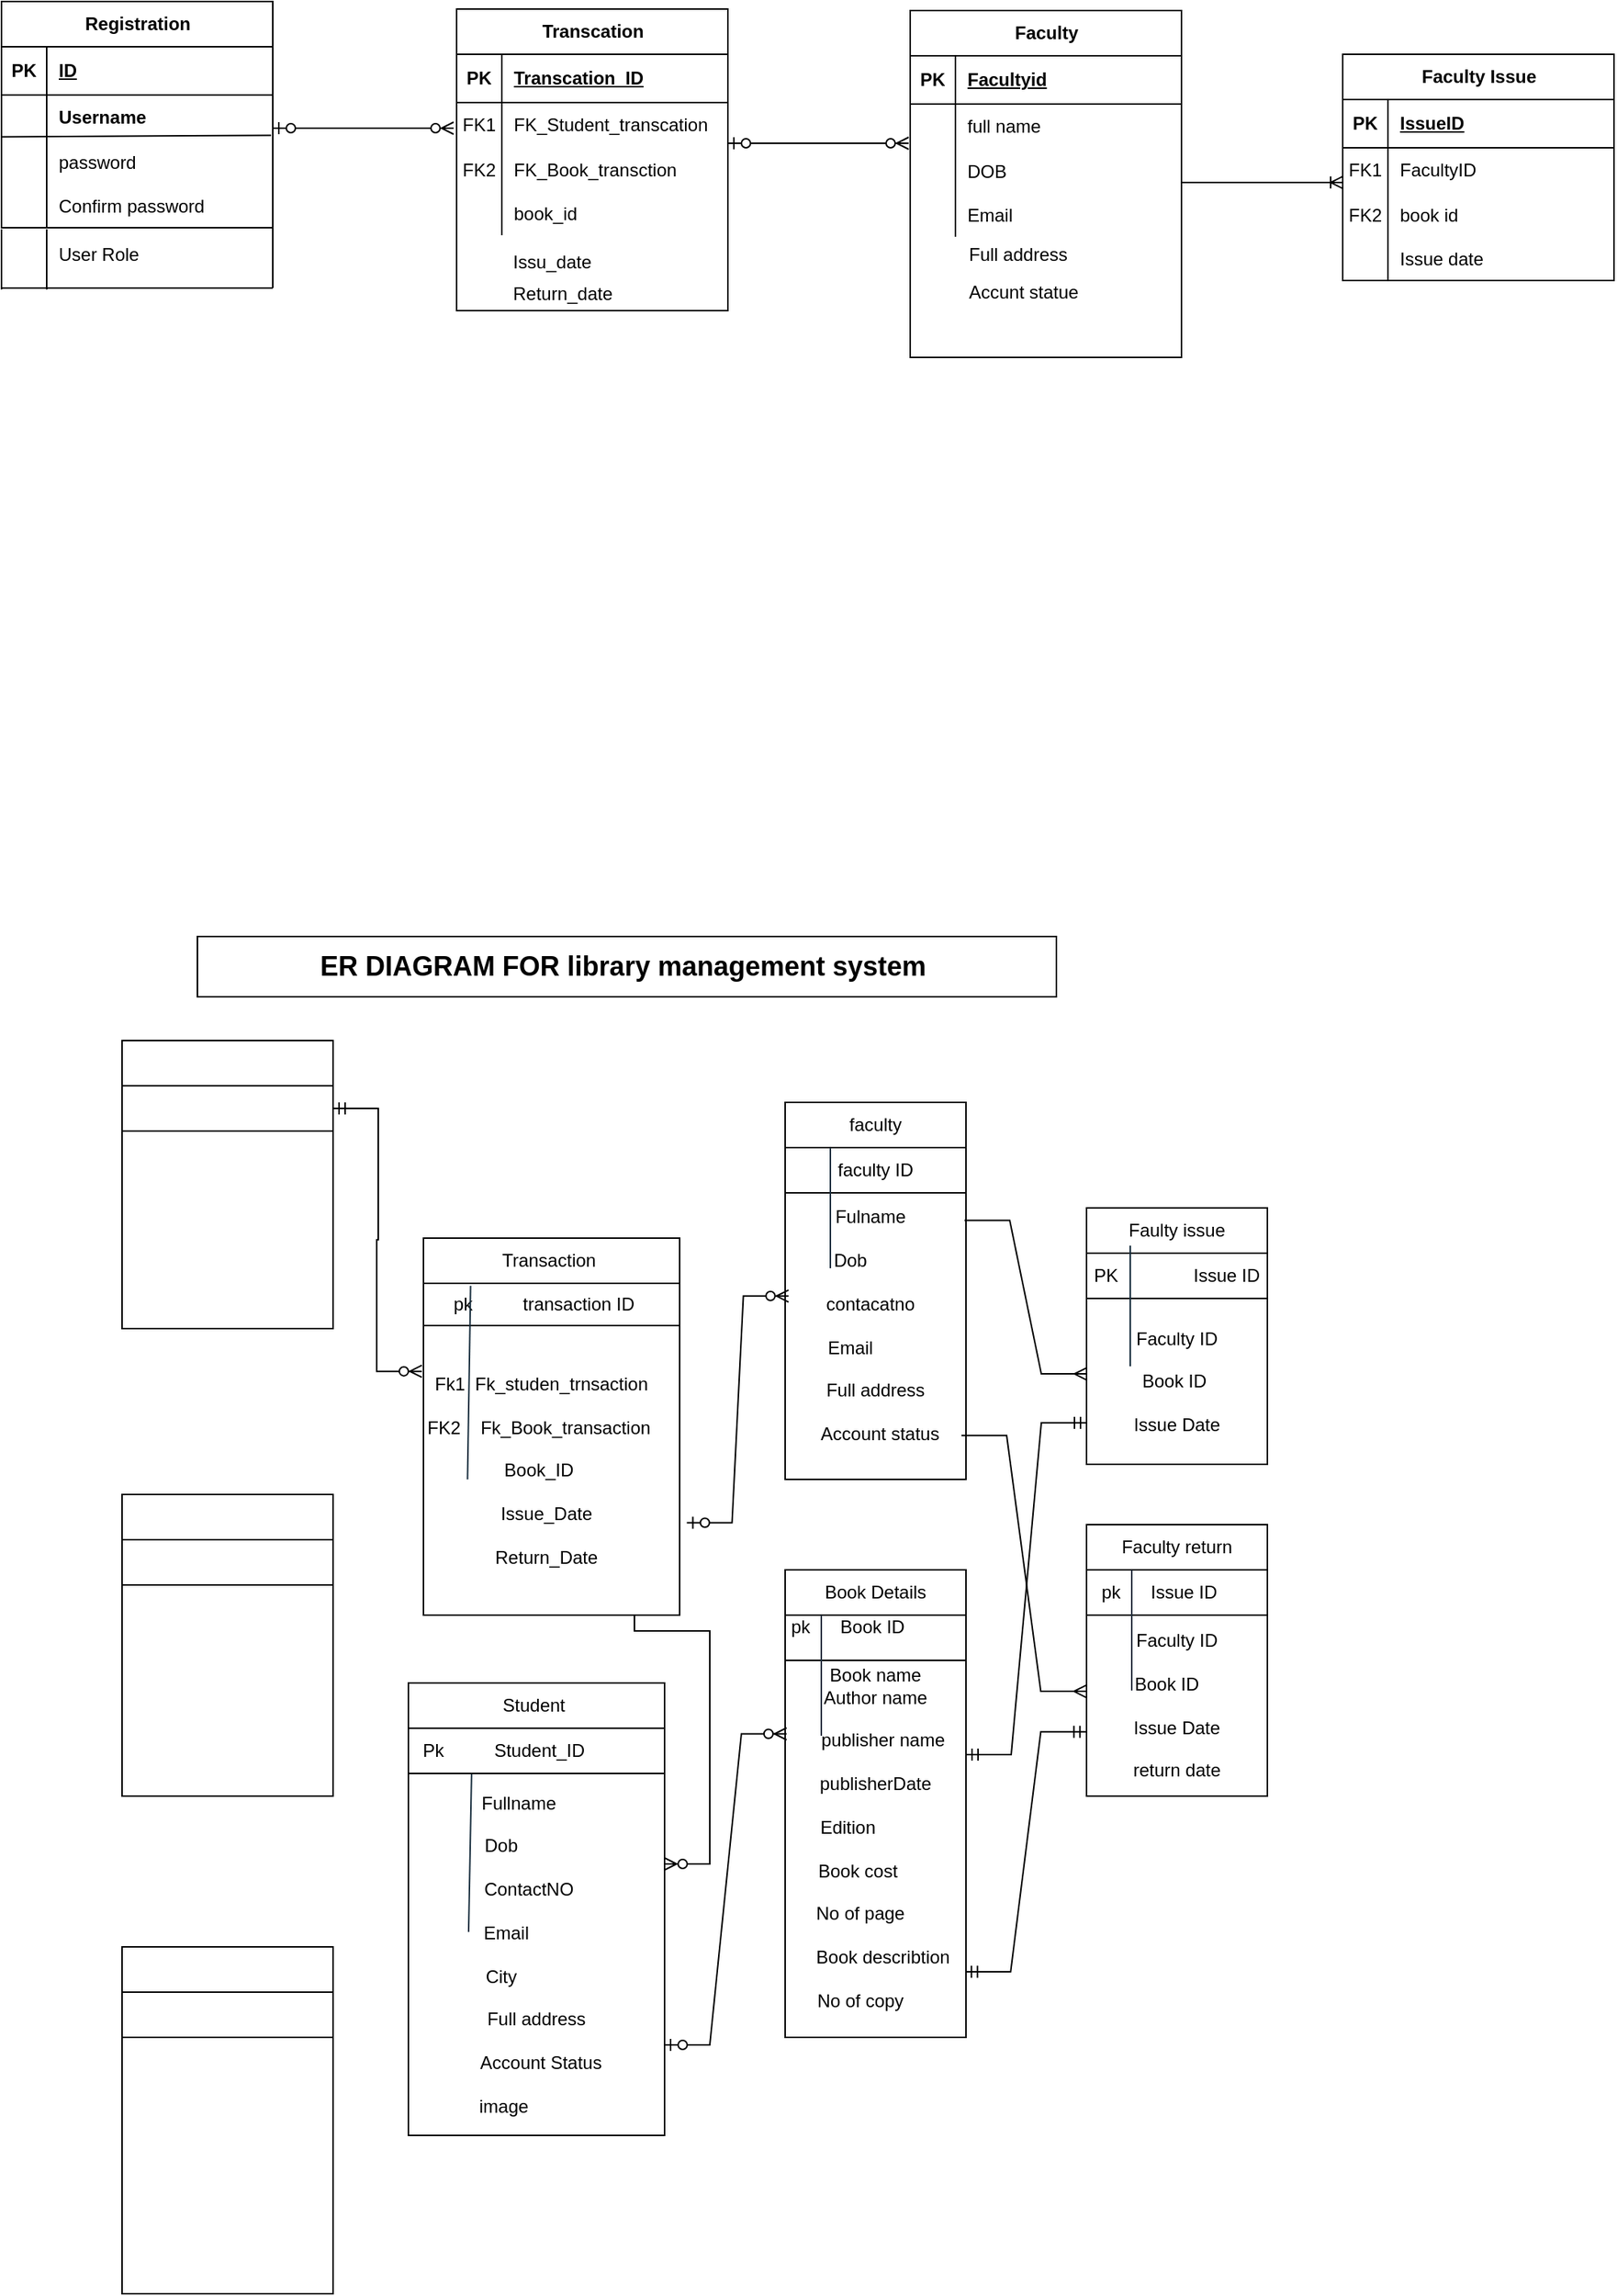 <mxfile version="26.2.14">
  <diagram name="Page-1" id="FoEoWMVOJTnuln3-TEQc">
    <mxGraphModel dx="2180" dy="1223" grid="1" gridSize="10" guides="1" tooltips="1" connect="1" arrows="1" fold="1" page="1" pageScale="1" pageWidth="850" pageHeight="1100" math="0" shadow="0">
      <root>
        <mxCell id="0" />
        <mxCell id="1" parent="0" />
        <mxCell id="JQ3Pu39aECeHjvt2iDNs-1" value="Fulname&amp;nbsp;&amp;nbsp;&lt;div&gt;&amp;nbsp;&lt;div&gt;Dob&amp;nbsp; &amp;nbsp; &amp;nbsp; &amp;nbsp; &amp;nbsp;&amp;nbsp;&lt;/div&gt;&lt;div&gt;&amp;nbsp; &amp;nbsp; &amp;nbsp; &amp;nbsp;&amp;nbsp;&lt;/div&gt;&lt;div&gt;contacatno&amp;nbsp;&amp;nbsp;&lt;/div&gt;&lt;div&gt;&amp;nbsp;&amp;nbsp;&lt;/div&gt;&lt;div&gt;Email&amp;nbsp; &amp;nbsp; &amp;nbsp; &amp;nbsp; &amp;nbsp;&amp;nbsp;&lt;/div&gt;&lt;div&gt;&amp;nbsp; &amp;nbsp; &amp;nbsp; &amp;nbsp; &amp;nbsp;&amp;nbsp;&lt;/div&gt;&lt;div&gt;Full address&lt;/div&gt;&lt;div&gt;&amp;nbsp;&lt;/div&gt;&lt;div&gt;&amp;nbsp; Account status&lt;/div&gt;&lt;div&gt;&lt;br&gt;&lt;/div&gt;&lt;/div&gt;" style="rounded=0;whiteSpace=wrap;html=1;" parent="1" vertex="1">
          <mxGeometry x="760" y="950" width="120" height="190" as="geometry" />
        </mxCell>
        <mxCell id="JQ3Pu39aECeHjvt2iDNs-2" value="faculty ID" style="rounded=0;whiteSpace=wrap;html=1;" parent="1" vertex="1">
          <mxGeometry x="760" y="920" width="120" height="30" as="geometry" />
        </mxCell>
        <mxCell id="JQ3Pu39aECeHjvt2iDNs-3" value="faculty" style="rounded=0;whiteSpace=wrap;html=1;" parent="1" vertex="1">
          <mxGeometry x="760" y="890" width="120" height="30" as="geometry" />
        </mxCell>
        <mxCell id="JQ3Pu39aECeHjvt2iDNs-4" value="&lt;div&gt;&lt;br&gt;&lt;/div&gt;&lt;div&gt;Book name&lt;/div&gt;Author name&lt;div&gt;&lt;br&gt;&lt;div&gt;&amp;nbsp; &amp;nbsp;publisher name&lt;/div&gt;&lt;div&gt;&lt;br&gt;&lt;/div&gt;&lt;div&gt;publisherDate&lt;/div&gt;&lt;div&gt;&lt;br&gt;&lt;/div&gt;&lt;div&gt;Edition&amp;nbsp; &amp;nbsp; &amp;nbsp; &amp;nbsp; &amp;nbsp; &amp;nbsp;&lt;/div&gt;&lt;div&gt;&lt;br&gt;&lt;/div&gt;&lt;div&gt;Book cost&amp;nbsp; &amp;nbsp; &amp;nbsp; &amp;nbsp;&lt;/div&gt;&lt;div&gt;&lt;br&gt;&lt;/div&gt;&lt;div&gt;No of page&amp;nbsp; &amp;nbsp; &amp;nbsp;&amp;nbsp;&lt;/div&gt;&lt;div&gt;&lt;br&gt;&lt;/div&gt;&lt;div&gt;&amp;nbsp; &amp;nbsp;Book describtion&lt;/div&gt;&lt;div&gt;&lt;br&gt;&lt;/div&gt;&lt;div&gt;No of copy&amp;nbsp; &amp;nbsp; &amp;nbsp;&amp;nbsp;&lt;/div&gt;&lt;div&gt;&lt;br&gt;&lt;/div&gt;&lt;div&gt;&lt;br&gt;&lt;/div&gt;&lt;/div&gt;" style="rounded=0;whiteSpace=wrap;html=1;" parent="1" vertex="1">
          <mxGeometry x="760" y="1260" width="120" height="250" as="geometry" />
        </mxCell>
        <mxCell id="JQ3Pu39aECeHjvt2iDNs-5" value="pk&amp;nbsp; &amp;nbsp; &amp;nbsp; Book ID&amp;nbsp; &amp;nbsp; &amp;nbsp; &amp;nbsp; &amp;nbsp; &amp;nbsp; &amp;nbsp; &amp;nbsp;" style="rounded=0;whiteSpace=wrap;html=1;" parent="1" vertex="1">
          <mxGeometry x="760" y="1230" width="120" height="30" as="geometry" />
        </mxCell>
        <mxCell id="JQ3Pu39aECeHjvt2iDNs-6" value="Book Details" style="rounded=0;whiteSpace=wrap;html=1;" parent="1" vertex="1">
          <mxGeometry x="760" y="1200" width="120" height="30" as="geometry" />
        </mxCell>
        <mxCell id="JQ3Pu39aECeHjvt2iDNs-7" value="Faculty ID&lt;div&gt;&lt;br&gt;&lt;div&gt;Book ID&amp;nbsp;&lt;/div&gt;&lt;div&gt;&amp;nbsp;&amp;nbsp;&amp;nbsp;&lt;/div&gt;&lt;div&gt;Issue Date&lt;/div&gt;&lt;/div&gt;" style="rounded=0;whiteSpace=wrap;html=1;" parent="1" vertex="1">
          <mxGeometry x="960" y="1020" width="120" height="110" as="geometry" />
        </mxCell>
        <mxCell id="JQ3Pu39aECeHjvt2iDNs-8" value="PK&amp;nbsp; &amp;nbsp; &amp;nbsp; &amp;nbsp; &amp;nbsp; &amp;nbsp; &amp;nbsp; &amp;nbsp;Issue ID" style="rounded=0;whiteSpace=wrap;html=1;" parent="1" vertex="1">
          <mxGeometry x="960" y="990" width="120" height="30" as="geometry" />
        </mxCell>
        <mxCell id="JQ3Pu39aECeHjvt2iDNs-9" value="Faulty issue" style="rounded=0;whiteSpace=wrap;html=1;" parent="1" vertex="1">
          <mxGeometry x="960" y="960" width="120" height="30" as="geometry" />
        </mxCell>
        <mxCell id="JQ3Pu39aECeHjvt2iDNs-10" value="Faculty ID&lt;div&gt;&lt;br&gt;&lt;div&gt;Book ID&amp;nbsp; &amp;nbsp;&amp;nbsp;&lt;/div&gt;&lt;div&gt;&lt;br&gt;&lt;/div&gt;&lt;div&gt;Issue Date&lt;/div&gt;&lt;div&gt;&lt;br&gt;&lt;/div&gt;&lt;div&gt;return date&lt;/div&gt;&lt;/div&gt;" style="rounded=0;whiteSpace=wrap;html=1;" parent="1" vertex="1">
          <mxGeometry x="960" y="1230" width="120" height="120" as="geometry" />
        </mxCell>
        <mxCell id="JQ3Pu39aECeHjvt2iDNs-11" value="pk&amp;nbsp; &amp;nbsp; &amp;nbsp; Issue ID&amp;nbsp; &amp;nbsp; &amp;nbsp; &amp;nbsp;" style="rounded=0;whiteSpace=wrap;html=1;" parent="1" vertex="1">
          <mxGeometry x="960" y="1200" width="120" height="30" as="geometry" />
        </mxCell>
        <mxCell id="JQ3Pu39aECeHjvt2iDNs-12" value="Faculty return" style="rounded=0;whiteSpace=wrap;html=1;" parent="1" vertex="1">
          <mxGeometry x="960" y="1170" width="120" height="30" as="geometry" />
        </mxCell>
        <mxCell id="JQ3Pu39aECeHjvt2iDNs-13" value="" style="edgeStyle=entityRelationEdgeStyle;fontSize=12;html=1;endArrow=ERmany;rounded=0;exitX=0.975;exitY=0.847;exitDx=0;exitDy=0;exitPerimeter=0;entryX=-0.003;entryY=0.421;entryDx=0;entryDy=0;entryPerimeter=0;" parent="1" source="JQ3Pu39aECeHjvt2iDNs-1" target="JQ3Pu39aECeHjvt2iDNs-10" edge="1">
          <mxGeometry width="100" height="100" relative="1" as="geometry">
            <mxPoint x="870" y="1120" as="sourcePoint" />
            <mxPoint x="960" y="1280" as="targetPoint" />
            <Array as="points">
              <mxPoint x="1001.36" y="1323.23" />
              <mxPoint x="1051" y="1205.49" />
              <mxPoint x="771" y="1185.49" />
              <mxPoint x="881" y="1165.49" />
              <mxPoint x="751" y="1185.49" />
              <mxPoint x="1051" y="1215.49" />
              <mxPoint x="1221" y="1265.49" />
              <mxPoint x="1011" y="1205.49" />
              <mxPoint x="971.36" y="1263.23" />
              <mxPoint x="981.36" y="1253.23" />
              <mxPoint x="991.36" y="1295.23" />
              <mxPoint x="991.36" y="1323.23" />
              <mxPoint x="991.36" y="1323.23" />
            </Array>
          </mxGeometry>
        </mxCell>
        <mxCell id="JQ3Pu39aECeHjvt2iDNs-14" value="" style="edgeStyle=entityRelationEdgeStyle;fontSize=12;html=1;endArrow=ERmandOne;startArrow=ERmandOne;rounded=0;exitX=0.997;exitY=0.826;exitDx=0;exitDy=0;exitPerimeter=0;entryX=-0.003;entryY=0.645;entryDx=0;entryDy=0;entryPerimeter=0;" parent="1" source="JQ3Pu39aECeHjvt2iDNs-4" target="JQ3Pu39aECeHjvt2iDNs-10" edge="1">
          <mxGeometry width="100" height="100" relative="1" as="geometry">
            <mxPoint x="860" y="1410" as="sourcePoint" />
            <mxPoint x="960" y="1310" as="targetPoint" />
            <Array as="points">
              <mxPoint x="930" y="1410" />
            </Array>
          </mxGeometry>
        </mxCell>
        <mxCell id="JQ3Pu39aECeHjvt2iDNs-15" value="" style="edgeStyle=entityRelationEdgeStyle;fontSize=12;html=1;endArrow=ERmandOne;startArrow=ERmandOne;rounded=0;exitX=1;exitY=0.25;exitDx=0;exitDy=0;entryX=0;entryY=0.75;entryDx=0;entryDy=0;" parent="1" source="JQ3Pu39aECeHjvt2iDNs-4" target="JQ3Pu39aECeHjvt2iDNs-7" edge="1">
          <mxGeometry width="100" height="100" relative="1" as="geometry">
            <mxPoint x="880" y="1230" as="sourcePoint" />
            <mxPoint x="960" y="1114" as="targetPoint" />
            <Array as="points">
              <mxPoint x="930" y="1223" />
              <mxPoint x="920" y="1133" />
            </Array>
          </mxGeometry>
        </mxCell>
        <mxCell id="JQ3Pu39aECeHjvt2iDNs-16" value="pk&amp;nbsp; &amp;nbsp; &amp;nbsp; &amp;nbsp; &amp;nbsp; transaction ID&amp;nbsp; &amp;nbsp;" style="rounded=0;whiteSpace=wrap;html=1;" parent="1" vertex="1">
          <mxGeometry x="520" y="1009" width="170" height="30" as="geometry" />
        </mxCell>
        <mxCell id="JQ3Pu39aECeHjvt2iDNs-17" value="Transaction&amp;nbsp;" style="rounded=0;whiteSpace=wrap;html=1;" parent="1" vertex="1">
          <mxGeometry x="520" y="980" width="170" height="30" as="geometry" />
        </mxCell>
        <mxCell id="JQ3Pu39aECeHjvt2iDNs-18" value="Fullname&amp;nbsp; &amp;nbsp; &amp;nbsp; &amp;nbsp;&lt;div&gt;&lt;br&gt;&lt;div&gt;Dob&amp;nbsp; &amp;nbsp; &amp;nbsp; &amp;nbsp; &amp;nbsp; &amp;nbsp; &amp;nbsp;&amp;nbsp;&lt;/div&gt;&lt;div&gt;&lt;br&gt;&lt;/div&gt;&lt;div&gt;ContactNO&amp;nbsp; &amp;nbsp;&lt;/div&gt;&lt;div&gt;&lt;br&gt;&lt;/div&gt;&lt;div&gt;Email&amp;nbsp; &amp;nbsp; &amp;nbsp; &amp;nbsp; &amp;nbsp; &amp;nbsp;&amp;nbsp;&lt;/div&gt;&lt;div&gt;&lt;br&gt;&lt;/div&gt;&lt;div&gt;City&amp;nbsp; &amp;nbsp; &amp;nbsp; &amp;nbsp; &amp;nbsp; &amp;nbsp; &amp;nbsp;&amp;nbsp;&lt;/div&gt;&lt;div&gt;&amp;nbsp;&lt;/div&gt;&lt;div&gt;Full address&lt;/div&gt;&lt;div&gt;&lt;br&gt;&lt;/div&gt;&lt;div&gt;&amp;nbsp; Account Status&lt;/div&gt;&lt;div&gt;&lt;br&gt;&lt;/div&gt;&lt;div&gt;image&amp;nbsp; &amp;nbsp; &amp;nbsp; &amp;nbsp; &amp;nbsp; &amp;nbsp; &amp;nbsp;&lt;/div&gt;&lt;/div&gt;" style="rounded=0;whiteSpace=wrap;html=1;" parent="1" vertex="1">
          <mxGeometry x="510" y="1335" width="170" height="240" as="geometry" />
        </mxCell>
        <mxCell id="JQ3Pu39aECeHjvt2iDNs-19" value="Student&amp;nbsp;" style="rounded=0;whiteSpace=wrap;html=1;" parent="1" vertex="1">
          <mxGeometry x="510" y="1275" width="170" height="30" as="geometry" />
        </mxCell>
        <mxCell id="JQ3Pu39aECeHjvt2iDNs-20" value="" style="edgeStyle=entityRelationEdgeStyle;fontSize=12;html=1;endArrow=ERmany;rounded=0;exitX=0.992;exitY=0.096;exitDx=0;exitDy=0;exitPerimeter=0;entryX=0;entryY=0.455;entryDx=0;entryDy=0;entryPerimeter=0;" parent="1" source="JQ3Pu39aECeHjvt2iDNs-1" target="JQ3Pu39aECeHjvt2iDNs-7" edge="1">
          <mxGeometry width="100" height="100" relative="1" as="geometry">
            <mxPoint x="877" y="922.5" as="sourcePoint" />
            <mxPoint x="960" y="1087.5" as="targetPoint" />
            <Array as="points">
              <mxPoint x="1001.36" y="1134.73" />
              <mxPoint x="1051" y="1016.99" />
              <mxPoint x="771" y="996.99" />
              <mxPoint x="881" y="976.99" />
              <mxPoint x="751" y="996.99" />
              <mxPoint x="1051" y="1026.99" />
              <mxPoint x="1221" y="1076.99" />
              <mxPoint x="1011" y="1016.99" />
              <mxPoint x="971.36" y="1074.73" />
              <mxPoint x="981.36" y="1064.73" />
              <mxPoint x="991.36" y="1106.73" />
              <mxPoint x="991.36" y="1134.73" />
              <mxPoint x="991.36" y="1134.73" />
            </Array>
          </mxGeometry>
        </mxCell>
        <mxCell id="JQ3Pu39aECeHjvt2iDNs-21" value="" style="edgeStyle=entityRelationEdgeStyle;fontSize=12;html=1;endArrow=ERzeroToMany;startArrow=ERzeroToOne;rounded=0;entryX=0.019;entryY=0.36;entryDx=0;entryDy=0;entryPerimeter=0;exitX=1.028;exitY=0.681;exitDx=0;exitDy=0;exitPerimeter=0;" parent="1" source="JQ3Pu39aECeHjvt2iDNs-41" target="JQ3Pu39aECeHjvt2iDNs-1" edge="1">
          <mxGeometry width="100" height="100" relative="1" as="geometry">
            <mxPoint x="660" y="1170" as="sourcePoint" />
            <mxPoint x="760" y="1070" as="targetPoint" />
          </mxGeometry>
        </mxCell>
        <mxCell id="JQ3Pu39aECeHjvt2iDNs-22" value="" style="edgeStyle=entityRelationEdgeStyle;fontSize=12;html=1;endArrow=ERzeroToMany;startArrow=ERmandOne;rounded=0;entryX=1;entryY=0.25;entryDx=0;entryDy=0;exitX=1;exitY=0.25;exitDx=0;exitDy=0;" parent="1" source="JQ3Pu39aECeHjvt2iDNs-41" target="JQ3Pu39aECeHjvt2iDNs-18" edge="1">
          <mxGeometry width="100" height="100" relative="1" as="geometry">
            <mxPoint x="688" y="1170" as="sourcePoint" />
            <mxPoint x="728" y="1290" as="targetPoint" />
            <Array as="points">
              <mxPoint x="728" y="1230" />
            </Array>
          </mxGeometry>
        </mxCell>
        <mxCell id="JQ3Pu39aECeHjvt2iDNs-23" value="" style="edgeStyle=entityRelationEdgeStyle;fontSize=12;html=1;endArrow=ERzeroToMany;startArrow=ERzeroToOne;rounded=0;entryX=0.008;entryY=0.195;entryDx=0;entryDy=0;entryPerimeter=0;exitX=1;exitY=0.75;exitDx=0;exitDy=0;" parent="1" source="JQ3Pu39aECeHjvt2iDNs-18" target="JQ3Pu39aECeHjvt2iDNs-4" edge="1">
          <mxGeometry width="100" height="100" relative="1" as="geometry">
            <mxPoint x="665" y="1384" as="sourcePoint" />
            <mxPoint x="759" y="1280" as="targetPoint" />
          </mxGeometry>
        </mxCell>
        <mxCell id="JQ3Pu39aECeHjvt2iDNs-24" value="" style="rounded=0;whiteSpace=wrap;html=1;" parent="1" vertex="1">
          <mxGeometry x="320" y="909" width="140" height="131" as="geometry" />
        </mxCell>
        <mxCell id="JQ3Pu39aECeHjvt2iDNs-25" value="" style="rounded=0;whiteSpace=wrap;html=1;" parent="1" vertex="1">
          <mxGeometry x="320" y="879" width="140" height="30" as="geometry" />
        </mxCell>
        <mxCell id="JQ3Pu39aECeHjvt2iDNs-26" value="" style="rounded=0;whiteSpace=wrap;html=1;" parent="1" vertex="1">
          <mxGeometry x="320" y="849" width="140" height="30" as="geometry" />
        </mxCell>
        <mxCell id="JQ3Pu39aECeHjvt2iDNs-27" value="" style="edgeStyle=entityRelationEdgeStyle;fontSize=12;html=1;endArrow=ERzeroToMany;startArrow=ERmandOne;rounded=0;exitX=1;exitY=0.5;exitDx=0;exitDy=0;entryX=-0.006;entryY=0.158;entryDx=0;entryDy=0;entryPerimeter=0;" parent="1" source="JQ3Pu39aECeHjvt2iDNs-25" target="JQ3Pu39aECeHjvt2iDNs-41" edge="1">
          <mxGeometry width="100" height="100" relative="1" as="geometry">
            <mxPoint x="430" y="1025" as="sourcePoint" />
            <mxPoint x="530" y="925" as="targetPoint" />
          </mxGeometry>
        </mxCell>
        <mxCell id="JQ3Pu39aECeHjvt2iDNs-28" value="" style="rounded=0;whiteSpace=wrap;html=1;" parent="1" vertex="1">
          <mxGeometry x="320" y="1210" width="140" height="140" as="geometry" />
        </mxCell>
        <mxCell id="JQ3Pu39aECeHjvt2iDNs-29" value="" style="rounded=0;whiteSpace=wrap;html=1;" parent="1" vertex="1">
          <mxGeometry x="320" y="1180" width="140" height="30" as="geometry" />
        </mxCell>
        <mxCell id="JQ3Pu39aECeHjvt2iDNs-30" value="" style="rounded=0;whiteSpace=wrap;html=1;" parent="1" vertex="1">
          <mxGeometry x="320" y="1150" width="140" height="30" as="geometry" />
        </mxCell>
        <mxCell id="JQ3Pu39aECeHjvt2iDNs-31" value="" style="rounded=0;whiteSpace=wrap;html=1;" parent="1" vertex="1">
          <mxGeometry x="320" y="1510" width="140" height="170" as="geometry" />
        </mxCell>
        <mxCell id="JQ3Pu39aECeHjvt2iDNs-32" value="" style="rounded=0;whiteSpace=wrap;html=1;" parent="1" vertex="1">
          <mxGeometry x="320" y="1480" width="140" height="30" as="geometry" />
        </mxCell>
        <mxCell id="JQ3Pu39aECeHjvt2iDNs-33" value="" style="rounded=0;whiteSpace=wrap;html=1;" parent="1" vertex="1">
          <mxGeometry x="320" y="1450" width="140" height="30" as="geometry" />
        </mxCell>
        <mxCell id="JQ3Pu39aECeHjvt2iDNs-34" value="&lt;b&gt;&lt;font style=&quot;font-size: 18px;&quot;&gt;ER DIAGRAM FOR library management system&amp;nbsp;&lt;/font&gt;&lt;/b&gt;" style="rounded=0;whiteSpace=wrap;html=1;" parent="1" vertex="1">
          <mxGeometry x="370" y="780" width="570" height="40" as="geometry" />
        </mxCell>
        <mxCell id="JQ3Pu39aECeHjvt2iDNs-35" value="" style="endArrow=none;html=1;rounded=0;strokeColor=#182E3E;fontColor=#1A1A1A;exitX=0.25;exitY=0.263;exitDx=0;exitDy=0;exitPerimeter=0;" parent="1" source="JQ3Pu39aECeHjvt2iDNs-1" edge="1">
          <mxGeometry width="50" height="50" relative="1" as="geometry">
            <mxPoint x="804" y="950" as="sourcePoint" />
            <mxPoint x="790" y="920" as="targetPoint" />
            <Array as="points">
              <mxPoint x="790" y="920" />
            </Array>
          </mxGeometry>
        </mxCell>
        <mxCell id="JQ3Pu39aECeHjvt2iDNs-36" value="" style="endArrow=none;html=1;rounded=0;strokeColor=#182E3E;fontColor=#1A1A1A;exitX=0.25;exitY=0.263;exitDx=0;exitDy=0;exitPerimeter=0;" parent="1" edge="1">
          <mxGeometry width="50" height="50" relative="1" as="geometry">
            <mxPoint x="784" y="1310" as="sourcePoint" />
            <mxPoint x="784" y="1230" as="targetPoint" />
            <Array as="points">
              <mxPoint x="784" y="1230" />
            </Array>
          </mxGeometry>
        </mxCell>
        <mxCell id="JQ3Pu39aECeHjvt2iDNs-37" value="" style="endArrow=none;html=1;rounded=0;strokeColor=#182E3E;fontColor=#1A1A1A;exitX=0.25;exitY=0.263;exitDx=0;exitDy=0;exitPerimeter=0;" parent="1" edge="1">
          <mxGeometry width="50" height="50" relative="1" as="geometry">
            <mxPoint x="989" y="1065" as="sourcePoint" />
            <mxPoint x="989" y="985" as="targetPoint" />
            <Array as="points">
              <mxPoint x="989" y="985" />
            </Array>
          </mxGeometry>
        </mxCell>
        <mxCell id="JQ3Pu39aECeHjvt2iDNs-38" value="" style="endArrow=none;html=1;rounded=0;strokeColor=#182E3E;fontColor=#1A1A1A;exitX=0.25;exitY=0.263;exitDx=0;exitDy=0;exitPerimeter=0;" parent="1" edge="1">
          <mxGeometry width="50" height="50" relative="1" as="geometry">
            <mxPoint x="990" y="1280" as="sourcePoint" />
            <mxPoint x="990" y="1200" as="targetPoint" />
            <Array as="points">
              <mxPoint x="990" y="1200" />
            </Array>
          </mxGeometry>
        </mxCell>
        <mxCell id="JQ3Pu39aECeHjvt2iDNs-39" value="" style="endArrow=none;html=1;rounded=0;strokeColor=#182E3E;fontColor=#1A1A1A;" parent="1" source="JQ3Pu39aECeHjvt2iDNs-41" edge="1">
          <mxGeometry width="50" height="50" relative="1" as="geometry">
            <mxPoint x="560" y="1210" as="sourcePoint" />
            <mxPoint x="610" y="1160" as="targetPoint" />
          </mxGeometry>
        </mxCell>
        <mxCell id="JQ3Pu39aECeHjvt2iDNs-40" value="" style="endArrow=none;html=1;rounded=0;strokeColor=#182E3E;fontColor=#1A1A1A;" parent="1" target="JQ3Pu39aECeHjvt2iDNs-41" edge="1">
          <mxGeometry width="50" height="50" relative="1" as="geometry">
            <mxPoint x="560" y="1210" as="sourcePoint" />
            <mxPoint x="610" y="1160" as="targetPoint" />
          </mxGeometry>
        </mxCell>
        <mxCell id="JQ3Pu39aECeHjvt2iDNs-41" value="Fk1&amp;nbsp; Fk_studen_trnsaction&amp;nbsp; &amp;nbsp;&amp;nbsp;&lt;div&gt;&lt;br&gt;&lt;div&gt;FK2&amp;nbsp; &amp;nbsp; Fk_Book_transaction&amp;nbsp; &amp;nbsp; &amp;nbsp;&lt;/div&gt;&lt;div&gt;&lt;br&gt;&lt;/div&gt;&lt;div&gt;Book_ID&amp;nbsp; &amp;nbsp; &amp;nbsp;&lt;/div&gt;&lt;div&gt;&lt;br&gt;&lt;/div&gt;&lt;div&gt;Issue_Date&amp;nbsp;&amp;nbsp;&lt;/div&gt;&lt;div&gt;&amp;nbsp; &amp;nbsp;&amp;nbsp;&lt;/div&gt;&lt;div&gt;Return_Date&amp;nbsp;&amp;nbsp;&lt;/div&gt;&lt;/div&gt;" style="rounded=0;whiteSpace=wrap;html=1;" parent="1" vertex="1">
          <mxGeometry x="520" y="1038" width="170" height="192" as="geometry" />
        </mxCell>
        <mxCell id="JQ3Pu39aECeHjvt2iDNs-42" value="" style="endArrow=none;html=1;rounded=0;strokeColor=#182E3E;fontColor=#1A1A1A;entryX=0.184;entryY=0.089;entryDx=0;entryDy=0;entryPerimeter=0;exitX=0.172;exitY=0.531;exitDx=0;exitDy=0;exitPerimeter=0;" parent="1" source="JQ3Pu39aECeHjvt2iDNs-41" target="JQ3Pu39aECeHjvt2iDNs-16" edge="1">
          <mxGeometry width="50" height="50" relative="1" as="geometry">
            <mxPoint x="560" y="1210" as="sourcePoint" />
            <mxPoint x="610" y="1160" as="targetPoint" />
          </mxGeometry>
        </mxCell>
        <mxCell id="JQ3Pu39aECeHjvt2iDNs-43" value="" style="endArrow=none;html=1;rounded=0;strokeColor=#182E3E;fontColor=#1A1A1A;exitX=0.25;exitY=0;exitDx=0;exitDy=0;entryX=0.235;entryY=0.438;entryDx=0;entryDy=0;entryPerimeter=0;" parent="1" source="JQ3Pu39aECeHjvt2iDNs-45" target="JQ3Pu39aECeHjvt2iDNs-18" edge="1">
          <mxGeometry width="50" height="50" relative="1" as="geometry">
            <mxPoint x="550" y="1300" as="sourcePoint" />
            <mxPoint x="550" y="1400" as="targetPoint" />
            <Array as="points" />
          </mxGeometry>
        </mxCell>
        <mxCell id="JQ3Pu39aECeHjvt2iDNs-44" style="edgeStyle=orthogonalEdgeStyle;rounded=0;orthogonalLoop=1;jettySize=auto;html=1;exitX=0.25;exitY=1;exitDx=0;exitDy=0;entryX=0.25;entryY=1;entryDx=0;entryDy=0;strokeColor=#182E3E;fontColor=#1A1A1A;" parent="1" source="JQ3Pu39aECeHjvt2iDNs-45" target="JQ3Pu39aECeHjvt2iDNs-19" edge="1">
          <mxGeometry relative="1" as="geometry" />
        </mxCell>
        <mxCell id="JQ3Pu39aECeHjvt2iDNs-45" value="Pk&amp;nbsp; &amp;nbsp; &amp;nbsp; &amp;nbsp; &amp;nbsp; Student_ID&amp;nbsp; &amp;nbsp; &amp;nbsp; &amp;nbsp; &amp;nbsp; &amp;nbsp; &amp;nbsp;" style="rounded=0;whiteSpace=wrap;html=1;" parent="1" vertex="1">
          <mxGeometry x="510" y="1305" width="170" height="30" as="geometry" />
        </mxCell>
        <mxCell id="78TRFL_Pudhh9JTYJMQ1-1" value="Registration" style="shape=table;startSize=30;container=1;collapsible=1;childLayout=tableLayout;fixedRows=1;rowLines=0;fontStyle=1;align=center;resizeLast=1;html=1;" vertex="1" parent="1">
          <mxGeometry x="240" y="160" width="180" height="150" as="geometry" />
        </mxCell>
        <mxCell id="78TRFL_Pudhh9JTYJMQ1-2" value="" style="shape=tableRow;horizontal=0;startSize=0;swimlaneHead=0;swimlaneBody=0;fillColor=none;collapsible=0;dropTarget=0;points=[[0,0.5],[1,0.5]];portConstraint=eastwest;top=0;left=0;right=0;bottom=1;" vertex="1" parent="78TRFL_Pudhh9JTYJMQ1-1">
          <mxGeometry y="30" width="180" height="32" as="geometry" />
        </mxCell>
        <mxCell id="78TRFL_Pudhh9JTYJMQ1-3" value="PK" style="shape=partialRectangle;connectable=0;fillColor=none;top=0;left=0;bottom=0;right=0;fontStyle=1;overflow=hidden;whiteSpace=wrap;html=1;" vertex="1" parent="78TRFL_Pudhh9JTYJMQ1-2">
          <mxGeometry width="30" height="32" as="geometry">
            <mxRectangle width="30" height="32" as="alternateBounds" />
          </mxGeometry>
        </mxCell>
        <mxCell id="78TRFL_Pudhh9JTYJMQ1-4" value="ID" style="shape=partialRectangle;connectable=0;fillColor=none;top=0;left=0;bottom=0;right=0;align=left;spacingLeft=6;fontStyle=5;overflow=hidden;whiteSpace=wrap;html=1;" vertex="1" parent="78TRFL_Pudhh9JTYJMQ1-2">
          <mxGeometry x="30" width="150" height="32" as="geometry">
            <mxRectangle width="150" height="32" as="alternateBounds" />
          </mxGeometry>
        </mxCell>
        <mxCell id="78TRFL_Pudhh9JTYJMQ1-5" value="" style="shape=tableRow;horizontal=0;startSize=0;swimlaneHead=0;swimlaneBody=0;fillColor=none;collapsible=0;dropTarget=0;points=[[0,0.5],[1,0.5]];portConstraint=eastwest;top=0;left=0;right=0;bottom=0;" vertex="1" parent="78TRFL_Pudhh9JTYJMQ1-1">
          <mxGeometry y="62" width="180" height="30" as="geometry" />
        </mxCell>
        <mxCell id="78TRFL_Pudhh9JTYJMQ1-6" value="" style="shape=partialRectangle;connectable=0;fillColor=none;top=0;left=0;bottom=0;right=0;editable=1;overflow=hidden;whiteSpace=wrap;html=1;" vertex="1" parent="78TRFL_Pudhh9JTYJMQ1-5">
          <mxGeometry width="30" height="30" as="geometry">
            <mxRectangle width="30" height="30" as="alternateBounds" />
          </mxGeometry>
        </mxCell>
        <mxCell id="78TRFL_Pudhh9JTYJMQ1-7" value="&lt;b&gt;Username&lt;/b&gt;" style="shape=partialRectangle;connectable=0;fillColor=none;top=0;left=0;bottom=0;right=0;align=left;spacingLeft=6;overflow=hidden;whiteSpace=wrap;html=1;" vertex="1" parent="78TRFL_Pudhh9JTYJMQ1-5">
          <mxGeometry x="30" width="150" height="30" as="geometry">
            <mxRectangle width="150" height="30" as="alternateBounds" />
          </mxGeometry>
        </mxCell>
        <mxCell id="78TRFL_Pudhh9JTYJMQ1-8" value="" style="shape=tableRow;horizontal=0;startSize=0;swimlaneHead=0;swimlaneBody=0;fillColor=none;collapsible=0;dropTarget=0;points=[[0,0.5],[1,0.5]];portConstraint=eastwest;top=0;left=0;right=0;bottom=0;" vertex="1" parent="78TRFL_Pudhh9JTYJMQ1-1">
          <mxGeometry y="92" width="180" height="30" as="geometry" />
        </mxCell>
        <mxCell id="78TRFL_Pudhh9JTYJMQ1-9" value="" style="shape=partialRectangle;connectable=0;fillColor=none;top=0;left=0;bottom=0;right=0;editable=1;overflow=hidden;whiteSpace=wrap;html=1;" vertex="1" parent="78TRFL_Pudhh9JTYJMQ1-8">
          <mxGeometry width="30" height="30" as="geometry">
            <mxRectangle width="30" height="30" as="alternateBounds" />
          </mxGeometry>
        </mxCell>
        <mxCell id="78TRFL_Pudhh9JTYJMQ1-10" value="password" style="shape=partialRectangle;connectable=0;fillColor=none;top=0;left=0;bottom=0;right=0;align=left;spacingLeft=6;overflow=hidden;whiteSpace=wrap;html=1;" vertex="1" parent="78TRFL_Pudhh9JTYJMQ1-8">
          <mxGeometry x="30" width="150" height="30" as="geometry">
            <mxRectangle width="150" height="30" as="alternateBounds" />
          </mxGeometry>
        </mxCell>
        <mxCell id="78TRFL_Pudhh9JTYJMQ1-11" value="" style="shape=tableRow;horizontal=0;startSize=0;swimlaneHead=0;swimlaneBody=0;fillColor=none;collapsible=0;dropTarget=0;points=[[0,0.5],[1,0.5]];portConstraint=eastwest;top=0;left=0;right=0;bottom=0;" vertex="1" parent="78TRFL_Pudhh9JTYJMQ1-1">
          <mxGeometry y="122" width="180" height="28" as="geometry" />
        </mxCell>
        <mxCell id="78TRFL_Pudhh9JTYJMQ1-12" value="" style="shape=partialRectangle;connectable=0;fillColor=none;top=0;left=0;bottom=0;right=0;editable=1;overflow=hidden;whiteSpace=wrap;html=1;" vertex="1" parent="78TRFL_Pudhh9JTYJMQ1-11">
          <mxGeometry width="30" height="28" as="geometry">
            <mxRectangle width="30" height="28" as="alternateBounds" />
          </mxGeometry>
        </mxCell>
        <mxCell id="78TRFL_Pudhh9JTYJMQ1-13" value="Confirm password" style="shape=partialRectangle;connectable=0;fillColor=none;top=0;left=0;bottom=0;right=0;align=left;spacingLeft=6;overflow=hidden;whiteSpace=wrap;html=1;" vertex="1" parent="78TRFL_Pudhh9JTYJMQ1-11">
          <mxGeometry x="30" width="150" height="28" as="geometry">
            <mxRectangle width="150" height="28" as="alternateBounds" />
          </mxGeometry>
        </mxCell>
        <mxCell id="78TRFL_Pudhh9JTYJMQ1-14" value="" style="endArrow=none;html=1;rounded=0;fontFamily=Helvetica;fontSize=12;fontColor=default;horizontal=0;exitX=0.016;exitY=-0.075;exitDx=0;exitDy=0;exitPerimeter=0;entryX=0.994;entryY=0.89;entryDx=0;entryDy=0;entryPerimeter=0;" edge="1" parent="78TRFL_Pudhh9JTYJMQ1-1" target="78TRFL_Pudhh9JTYJMQ1-5">
          <mxGeometry width="50" height="50" relative="1" as="geometry">
            <mxPoint x="-0.12" y="89.75" as="sourcePoint" />
            <mxPoint x="187" y="90" as="targetPoint" />
          </mxGeometry>
        </mxCell>
        <mxCell id="78TRFL_Pudhh9JTYJMQ1-15" value="User Role" style="shape=partialRectangle;connectable=0;fillColor=none;top=0;left=0;bottom=0;right=0;align=left;spacingLeft=6;overflow=hidden;whiteSpace=wrap;html=1;" vertex="1" parent="1">
          <mxGeometry x="270" y="313" width="150" height="30" as="geometry">
            <mxRectangle width="150" height="30" as="alternateBounds" />
          </mxGeometry>
        </mxCell>
        <mxCell id="78TRFL_Pudhh9JTYJMQ1-16" value="" style="endArrow=none;html=1;rounded=0;fontFamily=Helvetica;fontSize=12;fontColor=default;horizontal=0;" edge="1" parent="1">
          <mxGeometry width="50" height="50" relative="1" as="geometry">
            <mxPoint x="240" y="350" as="sourcePoint" />
            <mxPoint x="420" y="350" as="targetPoint" />
          </mxGeometry>
        </mxCell>
        <mxCell id="78TRFL_Pudhh9JTYJMQ1-17" value="" style="endArrow=none;html=1;rounded=0;fontFamily=Helvetica;fontSize=12;fontColor=default;horizontal=0;" edge="1" parent="1">
          <mxGeometry width="50" height="50" relative="1" as="geometry">
            <mxPoint x="420" y="310" as="sourcePoint" />
            <mxPoint x="420" y="350" as="targetPoint" />
          </mxGeometry>
        </mxCell>
        <mxCell id="78TRFL_Pudhh9JTYJMQ1-18" value="" style="endArrow=none;html=1;rounded=0;fontFamily=Helvetica;fontSize=12;fontColor=default;horizontal=0;" edge="1" parent="1">
          <mxGeometry width="50" height="50" relative="1" as="geometry">
            <mxPoint x="240" y="311" as="sourcePoint" />
            <mxPoint x="240" y="351" as="targetPoint" />
          </mxGeometry>
        </mxCell>
        <mxCell id="78TRFL_Pudhh9JTYJMQ1-19" value="" style="endArrow=none;html=1;rounded=0;fontFamily=Helvetica;fontSize=12;fontColor=default;horizontal=0;" edge="1" parent="1">
          <mxGeometry width="50" height="50" relative="1" as="geometry">
            <mxPoint x="270" y="311" as="sourcePoint" />
            <mxPoint x="270" y="351" as="targetPoint" />
          </mxGeometry>
        </mxCell>
        <mxCell id="78TRFL_Pudhh9JTYJMQ1-20" value="" style="edgeStyle=entityRelationEdgeStyle;fontSize=12;html=1;endArrow=ERzeroToMany;startArrow=ERzeroToOne;rounded=0;fontFamily=Helvetica;fontColor=default;horizontal=0;" edge="1" parent="1">
          <mxGeometry width="100" height="100" relative="1" as="geometry">
            <mxPoint x="420" y="244" as="sourcePoint" />
            <mxPoint x="540" y="244" as="targetPoint" />
            <Array as="points">
              <mxPoint x="510" y="144" />
              <mxPoint x="520" y="224" />
            </Array>
          </mxGeometry>
        </mxCell>
        <mxCell id="78TRFL_Pudhh9JTYJMQ1-21" value="Transcation" style="shape=table;startSize=30;container=1;collapsible=1;childLayout=tableLayout;fixedRows=1;rowLines=0;fontStyle=1;align=center;resizeLast=1;html=1;" vertex="1" parent="1">
          <mxGeometry x="542" y="165" width="180" height="200" as="geometry" />
        </mxCell>
        <mxCell id="78TRFL_Pudhh9JTYJMQ1-22" value="" style="shape=tableRow;horizontal=0;startSize=0;swimlaneHead=0;swimlaneBody=0;fillColor=none;collapsible=0;dropTarget=0;points=[[0,0.5],[1,0.5]];portConstraint=eastwest;top=0;left=0;right=0;bottom=1;" vertex="1" parent="78TRFL_Pudhh9JTYJMQ1-21">
          <mxGeometry y="30" width="180" height="32" as="geometry" />
        </mxCell>
        <mxCell id="78TRFL_Pudhh9JTYJMQ1-23" value="PK" style="shape=partialRectangle;connectable=0;fillColor=none;top=0;left=0;bottom=0;right=0;fontStyle=1;overflow=hidden;whiteSpace=wrap;html=1;" vertex="1" parent="78TRFL_Pudhh9JTYJMQ1-22">
          <mxGeometry width="30" height="32" as="geometry">
            <mxRectangle width="30" height="32" as="alternateBounds" />
          </mxGeometry>
        </mxCell>
        <mxCell id="78TRFL_Pudhh9JTYJMQ1-24" value="Transcation_ID" style="shape=partialRectangle;connectable=0;fillColor=none;top=0;left=0;bottom=0;right=0;align=left;spacingLeft=6;fontStyle=5;overflow=hidden;whiteSpace=wrap;html=1;" vertex="1" parent="78TRFL_Pudhh9JTYJMQ1-22">
          <mxGeometry x="30" width="150" height="32" as="geometry">
            <mxRectangle width="150" height="32" as="alternateBounds" />
          </mxGeometry>
        </mxCell>
        <mxCell id="78TRFL_Pudhh9JTYJMQ1-25" value="" style="shape=tableRow;horizontal=0;startSize=0;swimlaneHead=0;swimlaneBody=0;fillColor=none;collapsible=0;dropTarget=0;points=[[0,0.5],[1,0.5]];portConstraint=eastwest;top=0;left=0;right=0;bottom=0;" vertex="1" parent="78TRFL_Pudhh9JTYJMQ1-21">
          <mxGeometry y="62" width="180" height="30" as="geometry" />
        </mxCell>
        <mxCell id="78TRFL_Pudhh9JTYJMQ1-26" value="FK1" style="shape=partialRectangle;connectable=0;fillColor=none;top=0;left=0;bottom=0;right=0;editable=1;overflow=hidden;whiteSpace=wrap;html=1;" vertex="1" parent="78TRFL_Pudhh9JTYJMQ1-25">
          <mxGeometry width="30" height="30" as="geometry">
            <mxRectangle width="30" height="30" as="alternateBounds" />
          </mxGeometry>
        </mxCell>
        <mxCell id="78TRFL_Pudhh9JTYJMQ1-27" value="FK_Student_transcation" style="shape=partialRectangle;connectable=0;fillColor=none;top=0;left=0;bottom=0;right=0;align=left;spacingLeft=6;overflow=hidden;whiteSpace=wrap;html=1;" vertex="1" parent="78TRFL_Pudhh9JTYJMQ1-25">
          <mxGeometry x="30" width="150" height="30" as="geometry">
            <mxRectangle width="150" height="30" as="alternateBounds" />
          </mxGeometry>
        </mxCell>
        <mxCell id="78TRFL_Pudhh9JTYJMQ1-28" value="" style="shape=tableRow;horizontal=0;startSize=0;swimlaneHead=0;swimlaneBody=0;fillColor=none;collapsible=0;dropTarget=0;points=[[0,0.5],[1,0.5]];portConstraint=eastwest;top=0;left=0;right=0;bottom=0;" vertex="1" parent="78TRFL_Pudhh9JTYJMQ1-21">
          <mxGeometry y="92" width="180" height="30" as="geometry" />
        </mxCell>
        <mxCell id="78TRFL_Pudhh9JTYJMQ1-29" value="FK2" style="shape=partialRectangle;connectable=0;fillColor=none;top=0;left=0;bottom=0;right=0;editable=1;overflow=hidden;whiteSpace=wrap;html=1;" vertex="1" parent="78TRFL_Pudhh9JTYJMQ1-28">
          <mxGeometry width="30" height="30" as="geometry">
            <mxRectangle width="30" height="30" as="alternateBounds" />
          </mxGeometry>
        </mxCell>
        <mxCell id="78TRFL_Pudhh9JTYJMQ1-30" value="FK_Book_transction" style="shape=partialRectangle;connectable=0;fillColor=none;top=0;left=0;bottom=0;right=0;align=left;spacingLeft=6;overflow=hidden;whiteSpace=wrap;html=1;" vertex="1" parent="78TRFL_Pudhh9JTYJMQ1-28">
          <mxGeometry x="30" width="150" height="30" as="geometry">
            <mxRectangle width="150" height="30" as="alternateBounds" />
          </mxGeometry>
        </mxCell>
        <mxCell id="78TRFL_Pudhh9JTYJMQ1-31" value="" style="shape=tableRow;horizontal=0;startSize=0;swimlaneHead=0;swimlaneBody=0;fillColor=none;collapsible=0;dropTarget=0;points=[[0,0.5],[1,0.5]];portConstraint=eastwest;top=0;left=0;right=0;bottom=0;" vertex="1" parent="78TRFL_Pudhh9JTYJMQ1-21">
          <mxGeometry y="122" width="180" height="28" as="geometry" />
        </mxCell>
        <mxCell id="78TRFL_Pudhh9JTYJMQ1-32" value="" style="shape=partialRectangle;connectable=0;fillColor=none;top=0;left=0;bottom=0;right=0;editable=1;overflow=hidden;whiteSpace=wrap;html=1;" vertex="1" parent="78TRFL_Pudhh9JTYJMQ1-31">
          <mxGeometry width="30" height="28" as="geometry">
            <mxRectangle width="30" height="28" as="alternateBounds" />
          </mxGeometry>
        </mxCell>
        <mxCell id="78TRFL_Pudhh9JTYJMQ1-33" value="book_id" style="shape=partialRectangle;connectable=0;fillColor=none;top=0;left=0;bottom=0;right=0;align=left;spacingLeft=6;overflow=hidden;whiteSpace=wrap;html=1;" vertex="1" parent="78TRFL_Pudhh9JTYJMQ1-31">
          <mxGeometry x="30" width="150" height="28" as="geometry">
            <mxRectangle width="150" height="28" as="alternateBounds" />
          </mxGeometry>
        </mxCell>
        <mxCell id="78TRFL_Pudhh9JTYJMQ1-34" value="Issu_date" style="text;html=1;align=center;verticalAlign=middle;resizable=0;points=[];autosize=1;strokeColor=none;fillColor=none;fontFamily=Helvetica;fontSize=12;fontColor=default;horizontal=0;rotation=90;" vertex="1" parent="1">
          <mxGeometry x="585" y="298" width="40" height="70" as="geometry" />
        </mxCell>
        <mxCell id="78TRFL_Pudhh9JTYJMQ1-35" value="Return_date" style="text;html=1;align=center;verticalAlign=middle;resizable=0;points=[];autosize=1;strokeColor=none;fillColor=none;fontFamily=Helvetica;fontSize=12;fontColor=default;horizontal=0;rotation=90;" vertex="1" parent="1">
          <mxGeometry x="592" y="314" width="40" height="80" as="geometry" />
        </mxCell>
        <mxCell id="78TRFL_Pudhh9JTYJMQ1-36" value="" style="edgeStyle=entityRelationEdgeStyle;fontSize=12;html=1;endArrow=ERzeroToMany;startArrow=ERzeroToOne;rounded=0;fontFamily=Helvetica;fontColor=default;horizontal=0;" edge="1" parent="1">
          <mxGeometry width="100" height="100" relative="1" as="geometry">
            <mxPoint x="722" y="254" as="sourcePoint" />
            <mxPoint x="842" y="254" as="targetPoint" />
            <Array as="points">
              <mxPoint x="812" y="154" />
              <mxPoint x="822" y="234" />
            </Array>
          </mxGeometry>
        </mxCell>
        <mxCell id="78TRFL_Pudhh9JTYJMQ1-37" value="Faculty" style="shape=table;startSize=30;container=1;collapsible=1;childLayout=tableLayout;fixedRows=1;rowLines=0;fontStyle=1;align=center;resizeLast=1;html=1;" vertex="1" parent="1">
          <mxGeometry x="843" y="166" width="180" height="230" as="geometry" />
        </mxCell>
        <mxCell id="78TRFL_Pudhh9JTYJMQ1-38" value="" style="shape=tableRow;horizontal=0;startSize=0;swimlaneHead=0;swimlaneBody=0;fillColor=none;collapsible=0;dropTarget=0;points=[[0,0.5],[1,0.5]];portConstraint=eastwest;top=0;left=0;right=0;bottom=1;" vertex="1" parent="78TRFL_Pudhh9JTYJMQ1-37">
          <mxGeometry y="30" width="180" height="32" as="geometry" />
        </mxCell>
        <mxCell id="78TRFL_Pudhh9JTYJMQ1-39" value="PK" style="shape=partialRectangle;connectable=0;fillColor=none;top=0;left=0;bottom=0;right=0;fontStyle=1;overflow=hidden;whiteSpace=wrap;html=1;" vertex="1" parent="78TRFL_Pudhh9JTYJMQ1-38">
          <mxGeometry width="30" height="32" as="geometry">
            <mxRectangle width="30" height="32" as="alternateBounds" />
          </mxGeometry>
        </mxCell>
        <mxCell id="78TRFL_Pudhh9JTYJMQ1-40" value="Facultyid" style="shape=partialRectangle;connectable=0;fillColor=none;top=0;left=0;bottom=0;right=0;align=left;spacingLeft=6;fontStyle=5;overflow=hidden;whiteSpace=wrap;html=1;" vertex="1" parent="78TRFL_Pudhh9JTYJMQ1-38">
          <mxGeometry x="30" width="150" height="32" as="geometry">
            <mxRectangle width="150" height="32" as="alternateBounds" />
          </mxGeometry>
        </mxCell>
        <mxCell id="78TRFL_Pudhh9JTYJMQ1-41" value="" style="shape=tableRow;horizontal=0;startSize=0;swimlaneHead=0;swimlaneBody=0;fillColor=none;collapsible=0;dropTarget=0;points=[[0,0.5],[1,0.5]];portConstraint=eastwest;top=0;left=0;right=0;bottom=0;" vertex="1" parent="78TRFL_Pudhh9JTYJMQ1-37">
          <mxGeometry y="62" width="180" height="30" as="geometry" />
        </mxCell>
        <mxCell id="78TRFL_Pudhh9JTYJMQ1-42" value="" style="shape=partialRectangle;connectable=0;fillColor=none;top=0;left=0;bottom=0;right=0;editable=1;overflow=hidden;whiteSpace=wrap;html=1;" vertex="1" parent="78TRFL_Pudhh9JTYJMQ1-41">
          <mxGeometry width="30" height="30" as="geometry">
            <mxRectangle width="30" height="30" as="alternateBounds" />
          </mxGeometry>
        </mxCell>
        <mxCell id="78TRFL_Pudhh9JTYJMQ1-43" value="full name" style="shape=partialRectangle;connectable=0;fillColor=none;top=0;left=0;bottom=0;right=0;align=left;spacingLeft=6;overflow=hidden;whiteSpace=wrap;html=1;" vertex="1" parent="78TRFL_Pudhh9JTYJMQ1-41">
          <mxGeometry x="30" width="150" height="30" as="geometry">
            <mxRectangle width="150" height="30" as="alternateBounds" />
          </mxGeometry>
        </mxCell>
        <mxCell id="78TRFL_Pudhh9JTYJMQ1-44" value="" style="shape=tableRow;horizontal=0;startSize=0;swimlaneHead=0;swimlaneBody=0;fillColor=none;collapsible=0;dropTarget=0;points=[[0,0.5],[1,0.5]];portConstraint=eastwest;top=0;left=0;right=0;bottom=0;" vertex="1" parent="78TRFL_Pudhh9JTYJMQ1-37">
          <mxGeometry y="92" width="180" height="30" as="geometry" />
        </mxCell>
        <mxCell id="78TRFL_Pudhh9JTYJMQ1-45" value="" style="shape=partialRectangle;connectable=0;fillColor=none;top=0;left=0;bottom=0;right=0;editable=1;overflow=hidden;whiteSpace=wrap;html=1;" vertex="1" parent="78TRFL_Pudhh9JTYJMQ1-44">
          <mxGeometry width="30" height="30" as="geometry">
            <mxRectangle width="30" height="30" as="alternateBounds" />
          </mxGeometry>
        </mxCell>
        <mxCell id="78TRFL_Pudhh9JTYJMQ1-46" value="DOB" style="shape=partialRectangle;connectable=0;fillColor=none;top=0;left=0;bottom=0;right=0;align=left;spacingLeft=6;overflow=hidden;whiteSpace=wrap;html=1;" vertex="1" parent="78TRFL_Pudhh9JTYJMQ1-44">
          <mxGeometry x="30" width="150" height="30" as="geometry">
            <mxRectangle width="150" height="30" as="alternateBounds" />
          </mxGeometry>
        </mxCell>
        <mxCell id="78TRFL_Pudhh9JTYJMQ1-47" value="" style="shape=tableRow;horizontal=0;startSize=0;swimlaneHead=0;swimlaneBody=0;fillColor=none;collapsible=0;dropTarget=0;points=[[0,0.5],[1,0.5]];portConstraint=eastwest;top=0;left=0;right=0;bottom=0;" vertex="1" parent="78TRFL_Pudhh9JTYJMQ1-37">
          <mxGeometry y="122" width="180" height="28" as="geometry" />
        </mxCell>
        <mxCell id="78TRFL_Pudhh9JTYJMQ1-48" value="" style="shape=partialRectangle;connectable=0;fillColor=none;top=0;left=0;bottom=0;right=0;editable=1;overflow=hidden;whiteSpace=wrap;html=1;" vertex="1" parent="78TRFL_Pudhh9JTYJMQ1-47">
          <mxGeometry width="30" height="28" as="geometry">
            <mxRectangle width="30" height="28" as="alternateBounds" />
          </mxGeometry>
        </mxCell>
        <mxCell id="78TRFL_Pudhh9JTYJMQ1-49" value="Email" style="shape=partialRectangle;connectable=0;fillColor=none;top=0;left=0;bottom=0;right=0;align=left;spacingLeft=6;overflow=hidden;whiteSpace=wrap;html=1;" vertex="1" parent="78TRFL_Pudhh9JTYJMQ1-47">
          <mxGeometry x="30" width="150" height="28" as="geometry">
            <mxRectangle width="150" height="28" as="alternateBounds" />
          </mxGeometry>
        </mxCell>
        <mxCell id="78TRFL_Pudhh9JTYJMQ1-50" value="Full address" style="shape=partialRectangle;connectable=0;fillColor=none;top=0;left=0;bottom=0;right=0;align=left;spacingLeft=6;overflow=hidden;whiteSpace=wrap;html=1;" vertex="1" parent="1">
          <mxGeometry x="874" y="314" width="150" height="28" as="geometry">
            <mxRectangle width="150" height="28" as="alternateBounds" />
          </mxGeometry>
        </mxCell>
        <mxCell id="78TRFL_Pudhh9JTYJMQ1-51" value="Accunt statue" style="shape=partialRectangle;connectable=0;fillColor=none;top=0;left=0;bottom=0;right=0;align=left;spacingLeft=6;overflow=hidden;whiteSpace=wrap;html=1;" vertex="1" parent="1">
          <mxGeometry x="874" y="339" width="150" height="28" as="geometry">
            <mxRectangle width="150" height="28" as="alternateBounds" />
          </mxGeometry>
        </mxCell>
        <mxCell id="78TRFL_Pudhh9JTYJMQ1-52" value="Faculty Issue" style="shape=table;startSize=30;container=1;collapsible=1;childLayout=tableLayout;fixedRows=1;rowLines=0;fontStyle=1;align=center;resizeLast=1;html=1;" vertex="1" parent="1">
          <mxGeometry x="1130" y="195" width="180" height="150" as="geometry" />
        </mxCell>
        <mxCell id="78TRFL_Pudhh9JTYJMQ1-53" value="" style="shape=tableRow;horizontal=0;startSize=0;swimlaneHead=0;swimlaneBody=0;fillColor=none;collapsible=0;dropTarget=0;points=[[0,0.5],[1,0.5]];portConstraint=eastwest;top=0;left=0;right=0;bottom=1;" vertex="1" parent="78TRFL_Pudhh9JTYJMQ1-52">
          <mxGeometry y="30" width="180" height="32" as="geometry" />
        </mxCell>
        <mxCell id="78TRFL_Pudhh9JTYJMQ1-54" value="PK" style="shape=partialRectangle;connectable=0;fillColor=none;top=0;left=0;bottom=0;right=0;fontStyle=1;overflow=hidden;whiteSpace=wrap;html=1;" vertex="1" parent="78TRFL_Pudhh9JTYJMQ1-53">
          <mxGeometry width="30" height="32" as="geometry">
            <mxRectangle width="30" height="32" as="alternateBounds" />
          </mxGeometry>
        </mxCell>
        <mxCell id="78TRFL_Pudhh9JTYJMQ1-55" value="IssueID" style="shape=partialRectangle;connectable=0;fillColor=none;top=0;left=0;bottom=0;right=0;align=left;spacingLeft=6;fontStyle=5;overflow=hidden;whiteSpace=wrap;html=1;" vertex="1" parent="78TRFL_Pudhh9JTYJMQ1-53">
          <mxGeometry x="30" width="150" height="32" as="geometry">
            <mxRectangle width="150" height="32" as="alternateBounds" />
          </mxGeometry>
        </mxCell>
        <mxCell id="78TRFL_Pudhh9JTYJMQ1-56" value="" style="shape=tableRow;horizontal=0;startSize=0;swimlaneHead=0;swimlaneBody=0;fillColor=none;collapsible=0;dropTarget=0;points=[[0,0.5],[1,0.5]];portConstraint=eastwest;top=0;left=0;right=0;bottom=0;" vertex="1" parent="78TRFL_Pudhh9JTYJMQ1-52">
          <mxGeometry y="62" width="180" height="30" as="geometry" />
        </mxCell>
        <mxCell id="78TRFL_Pudhh9JTYJMQ1-57" value="FK1" style="shape=partialRectangle;connectable=0;fillColor=none;top=0;left=0;bottom=0;right=0;editable=1;overflow=hidden;whiteSpace=wrap;html=1;" vertex="1" parent="78TRFL_Pudhh9JTYJMQ1-56">
          <mxGeometry width="30" height="30" as="geometry">
            <mxRectangle width="30" height="30" as="alternateBounds" />
          </mxGeometry>
        </mxCell>
        <mxCell id="78TRFL_Pudhh9JTYJMQ1-58" value="FacultyID" style="shape=partialRectangle;connectable=0;fillColor=none;top=0;left=0;bottom=0;right=0;align=left;spacingLeft=6;overflow=hidden;whiteSpace=wrap;html=1;" vertex="1" parent="78TRFL_Pudhh9JTYJMQ1-56">
          <mxGeometry x="30" width="150" height="30" as="geometry">
            <mxRectangle width="150" height="30" as="alternateBounds" />
          </mxGeometry>
        </mxCell>
        <mxCell id="78TRFL_Pudhh9JTYJMQ1-59" value="" style="shape=tableRow;horizontal=0;startSize=0;swimlaneHead=0;swimlaneBody=0;fillColor=none;collapsible=0;dropTarget=0;points=[[0,0.5],[1,0.5]];portConstraint=eastwest;top=0;left=0;right=0;bottom=0;" vertex="1" parent="78TRFL_Pudhh9JTYJMQ1-52">
          <mxGeometry y="92" width="180" height="30" as="geometry" />
        </mxCell>
        <mxCell id="78TRFL_Pudhh9JTYJMQ1-60" value="FK2" style="shape=partialRectangle;connectable=0;fillColor=none;top=0;left=0;bottom=0;right=0;editable=1;overflow=hidden;whiteSpace=wrap;html=1;" vertex="1" parent="78TRFL_Pudhh9JTYJMQ1-59">
          <mxGeometry width="30" height="30" as="geometry">
            <mxRectangle width="30" height="30" as="alternateBounds" />
          </mxGeometry>
        </mxCell>
        <mxCell id="78TRFL_Pudhh9JTYJMQ1-61" value="book id" style="shape=partialRectangle;connectable=0;fillColor=none;top=0;left=0;bottom=0;right=0;align=left;spacingLeft=6;overflow=hidden;whiteSpace=wrap;html=1;" vertex="1" parent="78TRFL_Pudhh9JTYJMQ1-59">
          <mxGeometry x="30" width="150" height="30" as="geometry">
            <mxRectangle width="150" height="30" as="alternateBounds" />
          </mxGeometry>
        </mxCell>
        <mxCell id="78TRFL_Pudhh9JTYJMQ1-62" value="" style="shape=tableRow;horizontal=0;startSize=0;swimlaneHead=0;swimlaneBody=0;fillColor=none;collapsible=0;dropTarget=0;points=[[0,0.5],[1,0.5]];portConstraint=eastwest;top=0;left=0;right=0;bottom=0;" vertex="1" parent="78TRFL_Pudhh9JTYJMQ1-52">
          <mxGeometry y="122" width="180" height="28" as="geometry" />
        </mxCell>
        <mxCell id="78TRFL_Pudhh9JTYJMQ1-63" value="" style="shape=partialRectangle;connectable=0;fillColor=none;top=0;left=0;bottom=0;right=0;editable=1;overflow=hidden;whiteSpace=wrap;html=1;" vertex="1" parent="78TRFL_Pudhh9JTYJMQ1-62">
          <mxGeometry width="30" height="28" as="geometry">
            <mxRectangle width="30" height="28" as="alternateBounds" />
          </mxGeometry>
        </mxCell>
        <mxCell id="78TRFL_Pudhh9JTYJMQ1-64" value="Issue date" style="shape=partialRectangle;connectable=0;fillColor=none;top=0;left=0;bottom=0;right=0;align=left;spacingLeft=6;overflow=hidden;whiteSpace=wrap;html=1;" vertex="1" parent="78TRFL_Pudhh9JTYJMQ1-62">
          <mxGeometry x="30" width="150" height="28" as="geometry">
            <mxRectangle width="150" height="28" as="alternateBounds" />
          </mxGeometry>
        </mxCell>
        <mxCell id="78TRFL_Pudhh9JTYJMQ1-65" value="" style="edgeStyle=entityRelationEdgeStyle;fontSize=12;html=1;endArrow=ERoneToMany;rounded=0;fontFamily=Helvetica;fontColor=default;horizontal=0;" edge="1" parent="1">
          <mxGeometry width="100" height="100" relative="1" as="geometry">
            <mxPoint x="1023" y="280" as="sourcePoint" />
            <mxPoint x="1130" y="280" as="targetPoint" />
          </mxGeometry>
        </mxCell>
      </root>
    </mxGraphModel>
  </diagram>
</mxfile>
